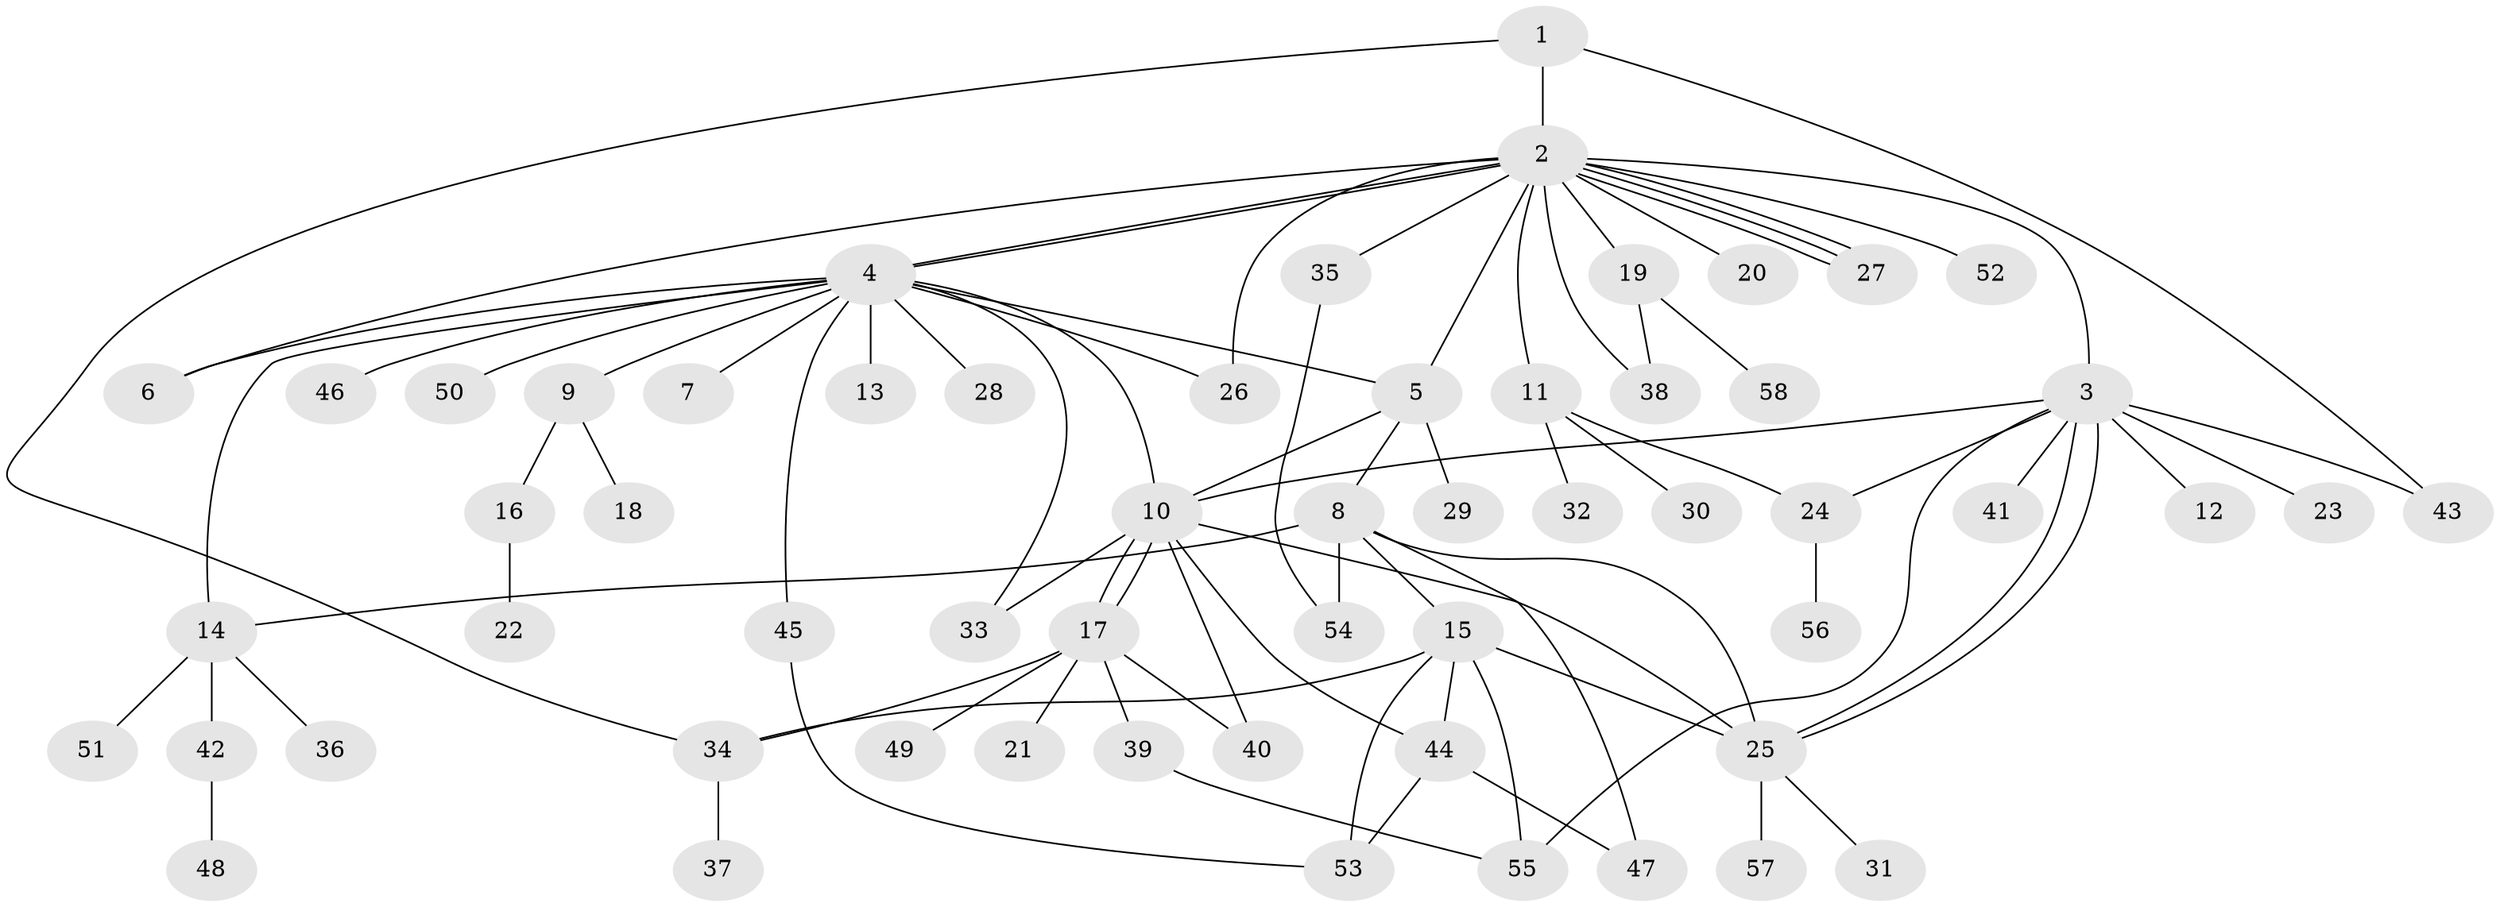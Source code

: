 // Generated by graph-tools (version 1.1) at 2025/14/03/09/25 04:14:37]
// undirected, 58 vertices, 85 edges
graph export_dot {
graph [start="1"]
  node [color=gray90,style=filled];
  1;
  2;
  3;
  4;
  5;
  6;
  7;
  8;
  9;
  10;
  11;
  12;
  13;
  14;
  15;
  16;
  17;
  18;
  19;
  20;
  21;
  22;
  23;
  24;
  25;
  26;
  27;
  28;
  29;
  30;
  31;
  32;
  33;
  34;
  35;
  36;
  37;
  38;
  39;
  40;
  41;
  42;
  43;
  44;
  45;
  46;
  47;
  48;
  49;
  50;
  51;
  52;
  53;
  54;
  55;
  56;
  57;
  58;
  1 -- 2;
  1 -- 34;
  1 -- 43;
  2 -- 3;
  2 -- 4;
  2 -- 4;
  2 -- 5;
  2 -- 6;
  2 -- 11;
  2 -- 19;
  2 -- 20;
  2 -- 26;
  2 -- 27;
  2 -- 27;
  2 -- 27;
  2 -- 35;
  2 -- 38;
  2 -- 52;
  3 -- 10;
  3 -- 12;
  3 -- 23;
  3 -- 24;
  3 -- 25;
  3 -- 25;
  3 -- 41;
  3 -- 43;
  3 -- 55;
  4 -- 5;
  4 -- 6;
  4 -- 7;
  4 -- 9;
  4 -- 10;
  4 -- 13;
  4 -- 14;
  4 -- 26;
  4 -- 28;
  4 -- 33;
  4 -- 45;
  4 -- 46;
  4 -- 50;
  5 -- 8;
  5 -- 10;
  5 -- 29;
  8 -- 14;
  8 -- 15;
  8 -- 25;
  8 -- 47;
  8 -- 54;
  9 -- 16;
  9 -- 18;
  10 -- 17;
  10 -- 17;
  10 -- 25;
  10 -- 33;
  10 -- 40;
  10 -- 44;
  11 -- 24;
  11 -- 30;
  11 -- 32;
  14 -- 36;
  14 -- 42;
  14 -- 51;
  15 -- 25;
  15 -- 34;
  15 -- 44;
  15 -- 53;
  15 -- 55;
  16 -- 22;
  17 -- 21;
  17 -- 34;
  17 -- 39;
  17 -- 40;
  17 -- 49;
  19 -- 38;
  19 -- 58;
  24 -- 56;
  25 -- 31;
  25 -- 57;
  34 -- 37;
  35 -- 54;
  39 -- 55;
  42 -- 48;
  44 -- 47;
  44 -- 53;
  45 -- 53;
}
